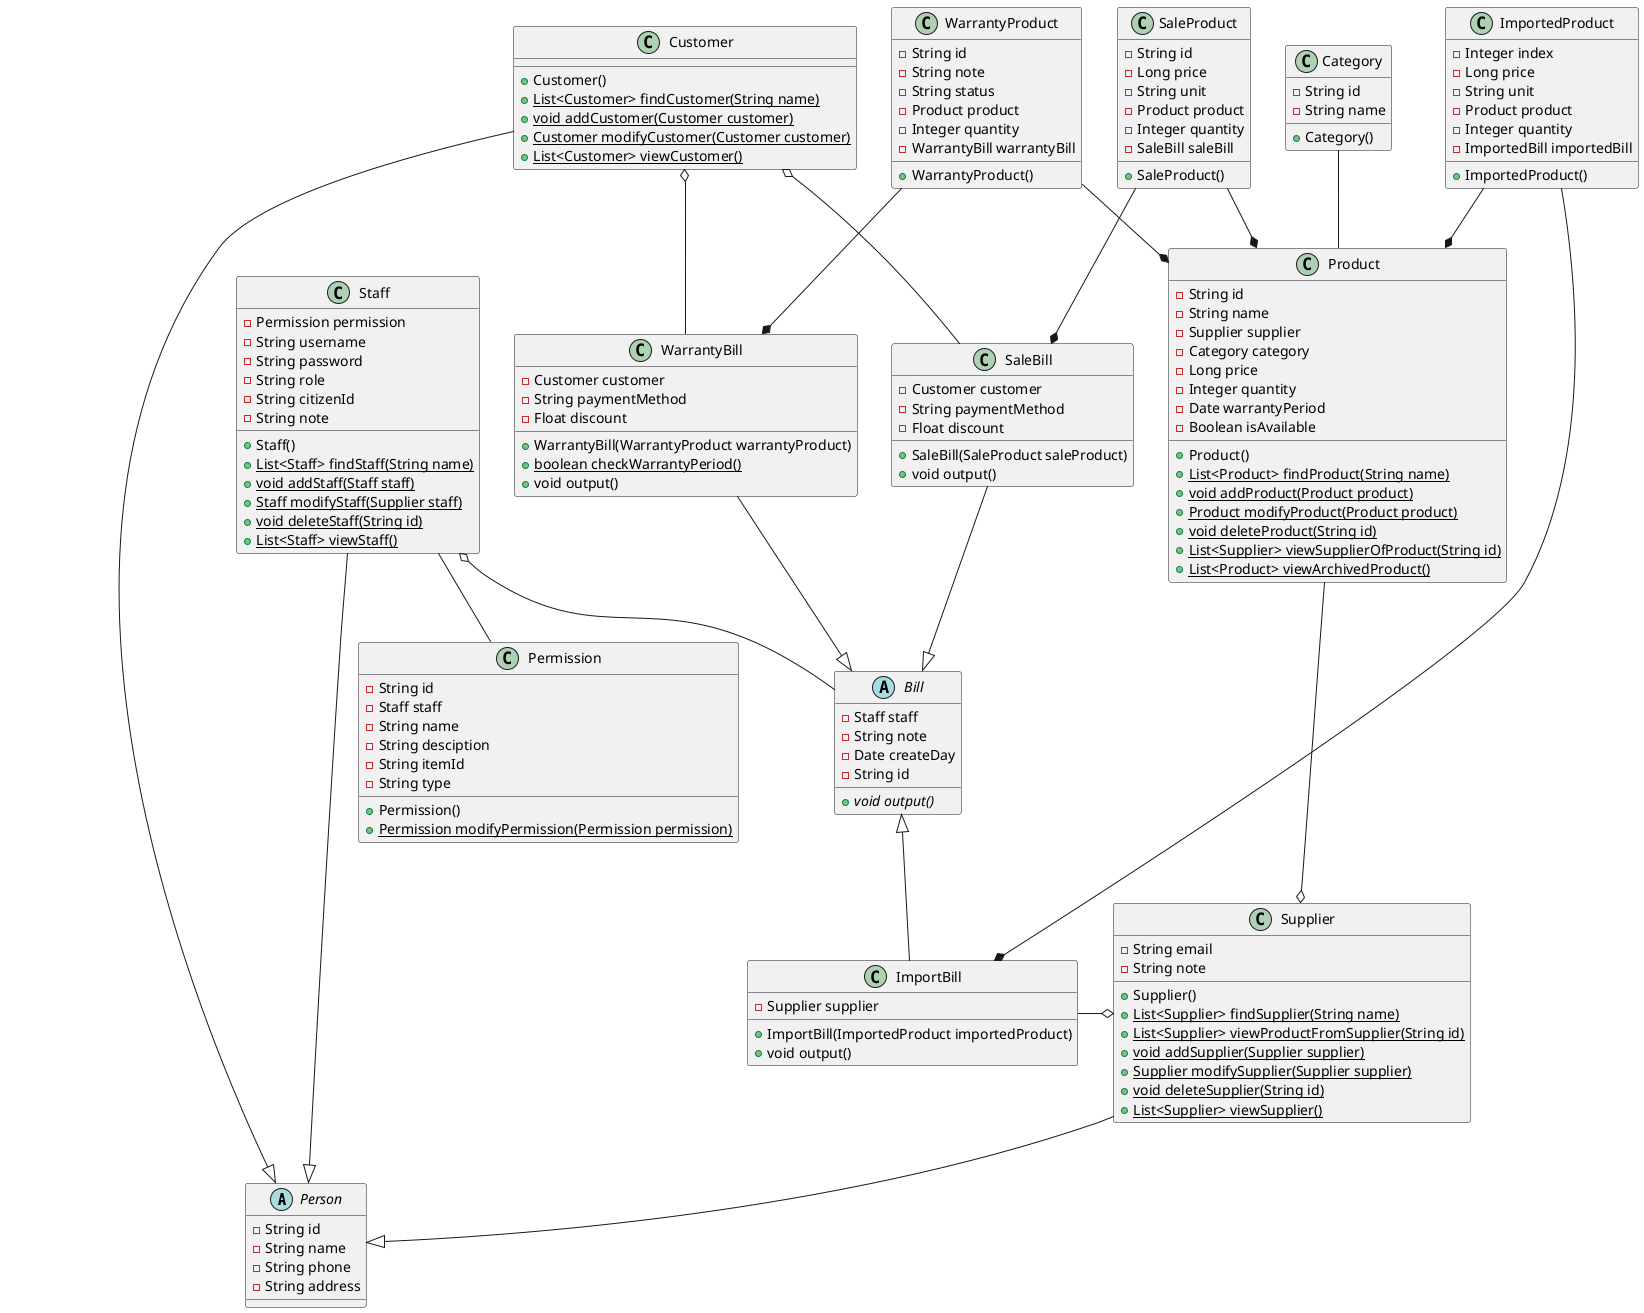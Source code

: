 @startuml
abstract Person {
  -String id
  -String name
  -String phone
  -String address
}

class Customer {
  +Customer()
  +{static} List<Customer> findCustomer(String name)
  +{static} void addCustomer(Customer customer)
  +{static} Customer modifyCustomer(Customer customer)
 +{static} List<Customer> viewCustomer()
}

class Supplier {
  -String email
  -String note
  +Supplier()
  +{static} List<Supplier> findSupplier(String name)
  +{static} List<Supplier> viewProductFromSupplier(String id)
  +{static} void addSupplier(Supplier supplier)
  +{static} Supplier modifySupplier(Supplier supplier)
  +{static} void deleteSupplier(String id)
  +{static} List<Supplier> viewSupplier()
}

class Permission {
  -String id
  -Staff staff
  -String name
  -String desciption
  -String itemId
  -String type
  +Permission()
  +{static} Permission modifyPermission(Permission permission)
}

class Staff {
  -Permission permission
  -String username
  -String password
  -String role
  -String citizenId
  -String note
  +Staff()
  +{static} List<Staff> findStaff(String name)
  +{static} void addStaff(Staff staff)
  +{static} Staff modifyStaff(Supplier staff)
  +{static} void deleteStaff(String id)
  +{static} List<Staff> viewStaff()
}

class Category {
  -String id
  -String name
  +Category()
}

class Product {
  -String id
  -String name
  -Supplier supplier
  -Category category
  -Long price
  -Integer quantity
  -Date warrantyPeriod
  -Boolean isAvailable
  +Product()
  +{static} List<Product> findProduct(String name)
  +{static} void addProduct(Product product)
  +{static} Product modifyProduct(Product product)
  +{static} void deleteProduct(String id)
  +{static} List<Supplier> viewSupplierOfProduct(String id)
  +{static} List<Product> viewArchivedProduct()

}

abstract Bill{
  -Staff staff
  -String note
  -Date createDay
  -String id
  +{abstract} void output()
}

class SaleBill {
  -Customer customer
  -String paymentMethod
  -Float discount
  +SaleBill(SaleProduct saleProduct)
  +void output()
}

class WarrantyBill {
  -Customer customer
  -String paymentMethod
  -Float discount
  +WarrantyBill(WarrantyProduct warrantyProduct)
  +{static}boolean checkWarrantyPeriod()
  +void output()
}

class ImportBill {
  -Supplier supplier
  +ImportBill(ImportedProduct importedProduct)
  +void output()
}


class WarrantyProduct {
  -String id
  -String note
  -String status
  -Product product
  -Integer quantity
  -WarrantyBill warrantyBill
  +WarrantyProduct()
}

class SaleProduct {
  -String id
  -Long price
  -String unit
  -Product product
  -Integer quantity
  -SaleBill saleBill
  +SaleProduct()
}

class ImportedProduct {
  -Integer index
  -Long price
  -String unit
  -Product product
  -Integer quantity
  -ImportedBill importedBill
  +ImportedProduct()
}

Customer --|> Person
Staff --|> Person
Supplier --|> Person

ImportBill -up-|> Bill
WarrantyBill --|> Bill 
SaleBill --|> Bill 

WarrantyProduct --* Product 
SaleProduct --* Product 
ImportedProduct --* Product 

WarrantyProduct --* WarrantyBill 
SaleProduct --* SaleBill 
ImportedProduct --* ImportBill 

Customer o-- WarrantyBill 
Customer o-- SaleBill 
ImportBill -right-o Supplier
Product --o Supplier

Staff o-- Bill

Staff -- Permission 


Category -- Product
@enduml